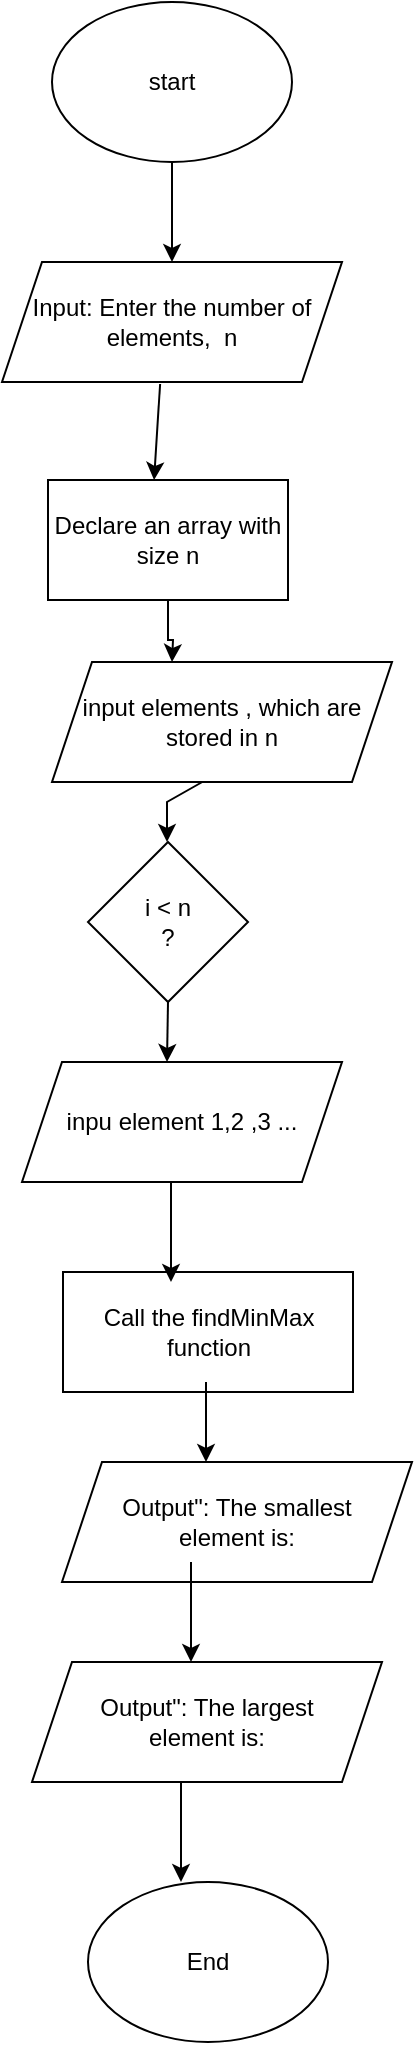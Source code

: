 <mxfile version="22.1.7" type="github">
  <diagram id="C5RBs43oDa-KdzZeNtuy" name="Page-1">
    <mxGraphModel dx="1120" dy="1637" grid="1" gridSize="10" guides="1" tooltips="1" connect="1" arrows="1" fold="1" page="1" pageScale="1" pageWidth="827" pageHeight="1169" math="0" shadow="0">
      <root>
        <mxCell id="WIyWlLk6GJQsqaUBKTNV-0" />
        <mxCell id="WIyWlLk6GJQsqaUBKTNV-1" parent="WIyWlLk6GJQsqaUBKTNV-0" />
        <mxCell id="jM-4y93novg42ghQSsh3-0" value="start" style="ellipse;whiteSpace=wrap;html=1;" vertex="1" parent="WIyWlLk6GJQsqaUBKTNV-1">
          <mxGeometry x="150" y="-50" width="120" height="80" as="geometry" />
        </mxCell>
        <mxCell id="jM-4y93novg42ghQSsh3-1" value="" style="endArrow=classic;html=1;rounded=0;exitX=0.5;exitY=1;exitDx=0;exitDy=0;" edge="1" parent="WIyWlLk6GJQsqaUBKTNV-1" source="jM-4y93novg42ghQSsh3-0">
          <mxGeometry width="50" height="50" relative="1" as="geometry">
            <mxPoint x="226" y="60" as="sourcePoint" />
            <mxPoint x="210" y="80" as="targetPoint" />
            <Array as="points" />
          </mxGeometry>
        </mxCell>
        <mxCell id="jM-4y93novg42ghQSsh3-2" value="Input: Enter the number of elements,&amp;nbsp; n" style="shape=parallelogram;perimeter=parallelogramPerimeter;whiteSpace=wrap;html=1;fixedSize=1;" vertex="1" parent="WIyWlLk6GJQsqaUBKTNV-1">
          <mxGeometry x="125" y="80" width="170" height="60" as="geometry" />
        </mxCell>
        <mxCell id="jM-4y93novg42ghQSsh3-7" value="" style="edgeStyle=orthogonalEdgeStyle;rounded=0;orthogonalLoop=1;jettySize=auto;html=1;" edge="1" parent="WIyWlLk6GJQsqaUBKTNV-1" source="jM-4y93novg42ghQSsh3-3">
          <mxGeometry relative="1" as="geometry">
            <mxPoint x="210" y="280" as="targetPoint" />
          </mxGeometry>
        </mxCell>
        <mxCell id="jM-4y93novg42ghQSsh3-3" value="Declare an array with size n" style="rounded=0;whiteSpace=wrap;html=1;" vertex="1" parent="WIyWlLk6GJQsqaUBKTNV-1">
          <mxGeometry x="148" y="189" width="120" height="60" as="geometry" />
        </mxCell>
        <mxCell id="jM-4y93novg42ghQSsh3-4" value="" style="endArrow=classic;html=1;rounded=0;exitX=0.465;exitY=1.017;exitDx=0;exitDy=0;exitPerimeter=0;entryX=0.442;entryY=0;entryDx=0;entryDy=0;entryPerimeter=0;" edge="1" parent="WIyWlLk6GJQsqaUBKTNV-1" source="jM-4y93novg42ghQSsh3-2" target="jM-4y93novg42ghQSsh3-3">
          <mxGeometry width="50" height="50" relative="1" as="geometry">
            <mxPoint x="180" y="210" as="sourcePoint" />
            <mxPoint x="230" y="160" as="targetPoint" />
            <Array as="points" />
          </mxGeometry>
        </mxCell>
        <mxCell id="jM-4y93novg42ghQSsh3-8" value="input elements , which are stored in n" style="shape=parallelogram;perimeter=parallelogramPerimeter;whiteSpace=wrap;html=1;fixedSize=1;" vertex="1" parent="WIyWlLk6GJQsqaUBKTNV-1">
          <mxGeometry x="150" y="280" width="170" height="60" as="geometry" />
        </mxCell>
        <mxCell id="jM-4y93novg42ghQSsh3-10" value="" style="endArrow=classic;html=1;rounded=0;exitX=0.442;exitY=1;exitDx=0;exitDy=0;exitPerimeter=0;" edge="1" parent="WIyWlLk6GJQsqaUBKTNV-1" source="jM-4y93novg42ghQSsh3-8">
          <mxGeometry width="50" height="50" relative="1" as="geometry">
            <mxPoint x="212.5" y="340" as="sourcePoint" />
            <mxPoint x="207.5" y="370" as="targetPoint" />
            <Array as="points">
              <mxPoint x="207.5" y="350" />
            </Array>
          </mxGeometry>
        </mxCell>
        <mxCell id="jM-4y93novg42ghQSsh3-11" value="i &amp;lt; n&lt;br&gt;?" style="rhombus;whiteSpace=wrap;html=1;" vertex="1" parent="WIyWlLk6GJQsqaUBKTNV-1">
          <mxGeometry x="168" y="370" width="80" height="80" as="geometry" />
        </mxCell>
        <mxCell id="jM-4y93novg42ghQSsh3-13" value="inpu element 1,2 ,3 ..." style="shape=parallelogram;perimeter=parallelogramPerimeter;whiteSpace=wrap;html=1;fixedSize=1;" vertex="1" parent="WIyWlLk6GJQsqaUBKTNV-1">
          <mxGeometry x="135" y="480" width="160" height="60" as="geometry" />
        </mxCell>
        <mxCell id="jM-4y93novg42ghQSsh3-14" value="Call the findMinMax function" style="rounded=0;whiteSpace=wrap;html=1;" vertex="1" parent="WIyWlLk6GJQsqaUBKTNV-1">
          <mxGeometry x="155.5" y="585" width="145" height="60" as="geometry" />
        </mxCell>
        <mxCell id="jM-4y93novg42ghQSsh3-15" value="Output&quot;: The smallest&lt;br&gt;&amp;nbsp;element is:&amp;nbsp;" style="shape=parallelogram;perimeter=parallelogramPerimeter;whiteSpace=wrap;html=1;fixedSize=1;" vertex="1" parent="WIyWlLk6GJQsqaUBKTNV-1">
          <mxGeometry x="155" y="680" width="175" height="60" as="geometry" />
        </mxCell>
        <mxCell id="jM-4y93novg42ghQSsh3-16" value="Output&quot;: The largest&lt;br&gt;&amp;nbsp;element is:&amp;nbsp;" style="shape=parallelogram;perimeter=parallelogramPerimeter;whiteSpace=wrap;html=1;fixedSize=1;" vertex="1" parent="WIyWlLk6GJQsqaUBKTNV-1">
          <mxGeometry x="140" y="780" width="175" height="60" as="geometry" />
        </mxCell>
        <mxCell id="jM-4y93novg42ghQSsh3-17" value="End" style="ellipse;whiteSpace=wrap;html=1;" vertex="1" parent="WIyWlLk6GJQsqaUBKTNV-1">
          <mxGeometry x="168" y="890" width="120" height="80" as="geometry" />
        </mxCell>
        <mxCell id="jM-4y93novg42ghQSsh3-20" value="" style="endArrow=classic;html=1;rounded=0;entryX=0.442;entryY=0;entryDx=0;entryDy=0;entryPerimeter=0;" edge="1" parent="WIyWlLk6GJQsqaUBKTNV-1">
          <mxGeometry width="50" height="50" relative="1" as="geometry">
            <mxPoint x="208" y="450" as="sourcePoint" />
            <mxPoint x="207.5" y="480" as="targetPoint" />
            <Array as="points" />
          </mxGeometry>
        </mxCell>
        <mxCell id="jM-4y93novg42ghQSsh3-23" value="" style="endArrow=classic;html=1;rounded=0;" edge="1" parent="WIyWlLk6GJQsqaUBKTNV-1">
          <mxGeometry width="50" height="50" relative="1" as="geometry">
            <mxPoint x="209.5" y="540" as="sourcePoint" />
            <mxPoint x="209.5" y="590" as="targetPoint" />
            <Array as="points" />
          </mxGeometry>
        </mxCell>
        <mxCell id="jM-4y93novg42ghQSsh3-28" value="" style="endArrow=classic;html=1;rounded=0;" edge="1" parent="WIyWlLk6GJQsqaUBKTNV-1">
          <mxGeometry width="50" height="50" relative="1" as="geometry">
            <mxPoint x="219.5" y="730" as="sourcePoint" />
            <mxPoint x="219.5" y="780" as="targetPoint" />
            <Array as="points" />
          </mxGeometry>
        </mxCell>
        <mxCell id="jM-4y93novg42ghQSsh3-29" value="" style="endArrow=classic;html=1;rounded=0;" edge="1" parent="WIyWlLk6GJQsqaUBKTNV-1">
          <mxGeometry width="50" height="50" relative="1" as="geometry">
            <mxPoint x="227" y="640" as="sourcePoint" />
            <mxPoint x="227" y="680" as="targetPoint" />
            <Array as="points" />
          </mxGeometry>
        </mxCell>
        <mxCell id="jM-4y93novg42ghQSsh3-32" value="" style="endArrow=classic;html=1;rounded=0;" edge="1" parent="WIyWlLk6GJQsqaUBKTNV-1">
          <mxGeometry width="50" height="50" relative="1" as="geometry">
            <mxPoint x="214.5" y="840" as="sourcePoint" />
            <mxPoint x="214.5" y="890" as="targetPoint" />
            <Array as="points" />
          </mxGeometry>
        </mxCell>
      </root>
    </mxGraphModel>
  </diagram>
</mxfile>
